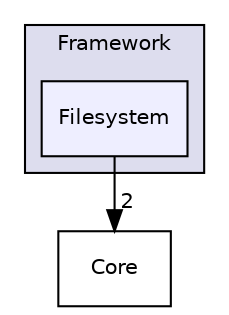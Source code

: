 digraph G {
  compound=true
  node [ fontsize="10", fontname="Helvetica"];
  edge [ labelfontsize="10", labelfontname="Helvetica"];
  subgraph clusterdir_c16df085c44558d172d971f9e77068f0 {
    graph [ bgcolor="#ddddee", pencolor="black", label="Framework" fontname="Helvetica", fontsize="10", URL="dir_c16df085c44558d172d971f9e77068f0.html"]
  dir_521d21a6f1f8d708b80a04545bf8216f [shape=box, label="Filesystem", style="filled", fillcolor="#eeeeff", pencolor="black", URL="dir_521d21a6f1f8d708b80a04545bf8216f.html"];
  }
  dir_18e810e4117992965d590bf395a39555 [shape=box label="Core" URL="dir_18e810e4117992965d590bf395a39555.html"];
  dir_521d21a6f1f8d708b80a04545bf8216f->dir_18e810e4117992965d590bf395a39555 [headlabel="2", labeldistance=1.5 headhref="dir_000002_000001.html"];
}
